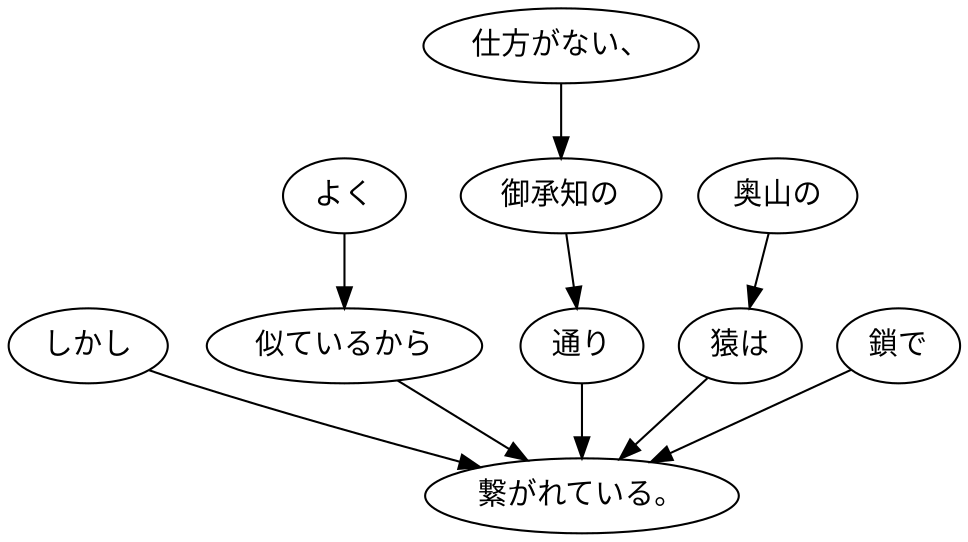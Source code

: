 digraph graph4785 {
	node0 [label="しかし"];
	node1 [label="よく"];
	node2 [label="似ているから"];
	node3 [label="仕方がない、"];
	node4 [label="御承知の"];
	node5 [label="通り"];
	node6 [label="奥山の"];
	node7 [label="猿は"];
	node8 [label="鎖で"];
	node9 [label="繋がれている。"];
	node0 -> node9;
	node1 -> node2;
	node2 -> node9;
	node3 -> node4;
	node4 -> node5;
	node5 -> node9;
	node6 -> node7;
	node7 -> node9;
	node8 -> node9;
}
